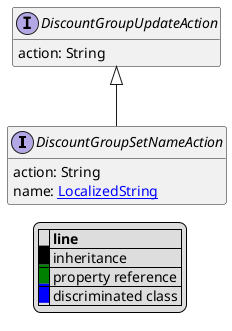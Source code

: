 @startuml

hide empty fields
hide empty methods
legend
|= |= line |
|<back:black>   </back>| inheritance |
|<back:green>   </back>| property reference |
|<back:blue>   </back>| discriminated class |
endlegend
interface DiscountGroupSetNameAction [[DiscountGroupSetNameAction.svg]] extends DiscountGroupUpdateAction {
    action: String
    name: [[LocalizedString.svg LocalizedString]]
}
interface DiscountGroupUpdateAction [[DiscountGroupUpdateAction.svg]]  {
    action: String
}





@enduml

